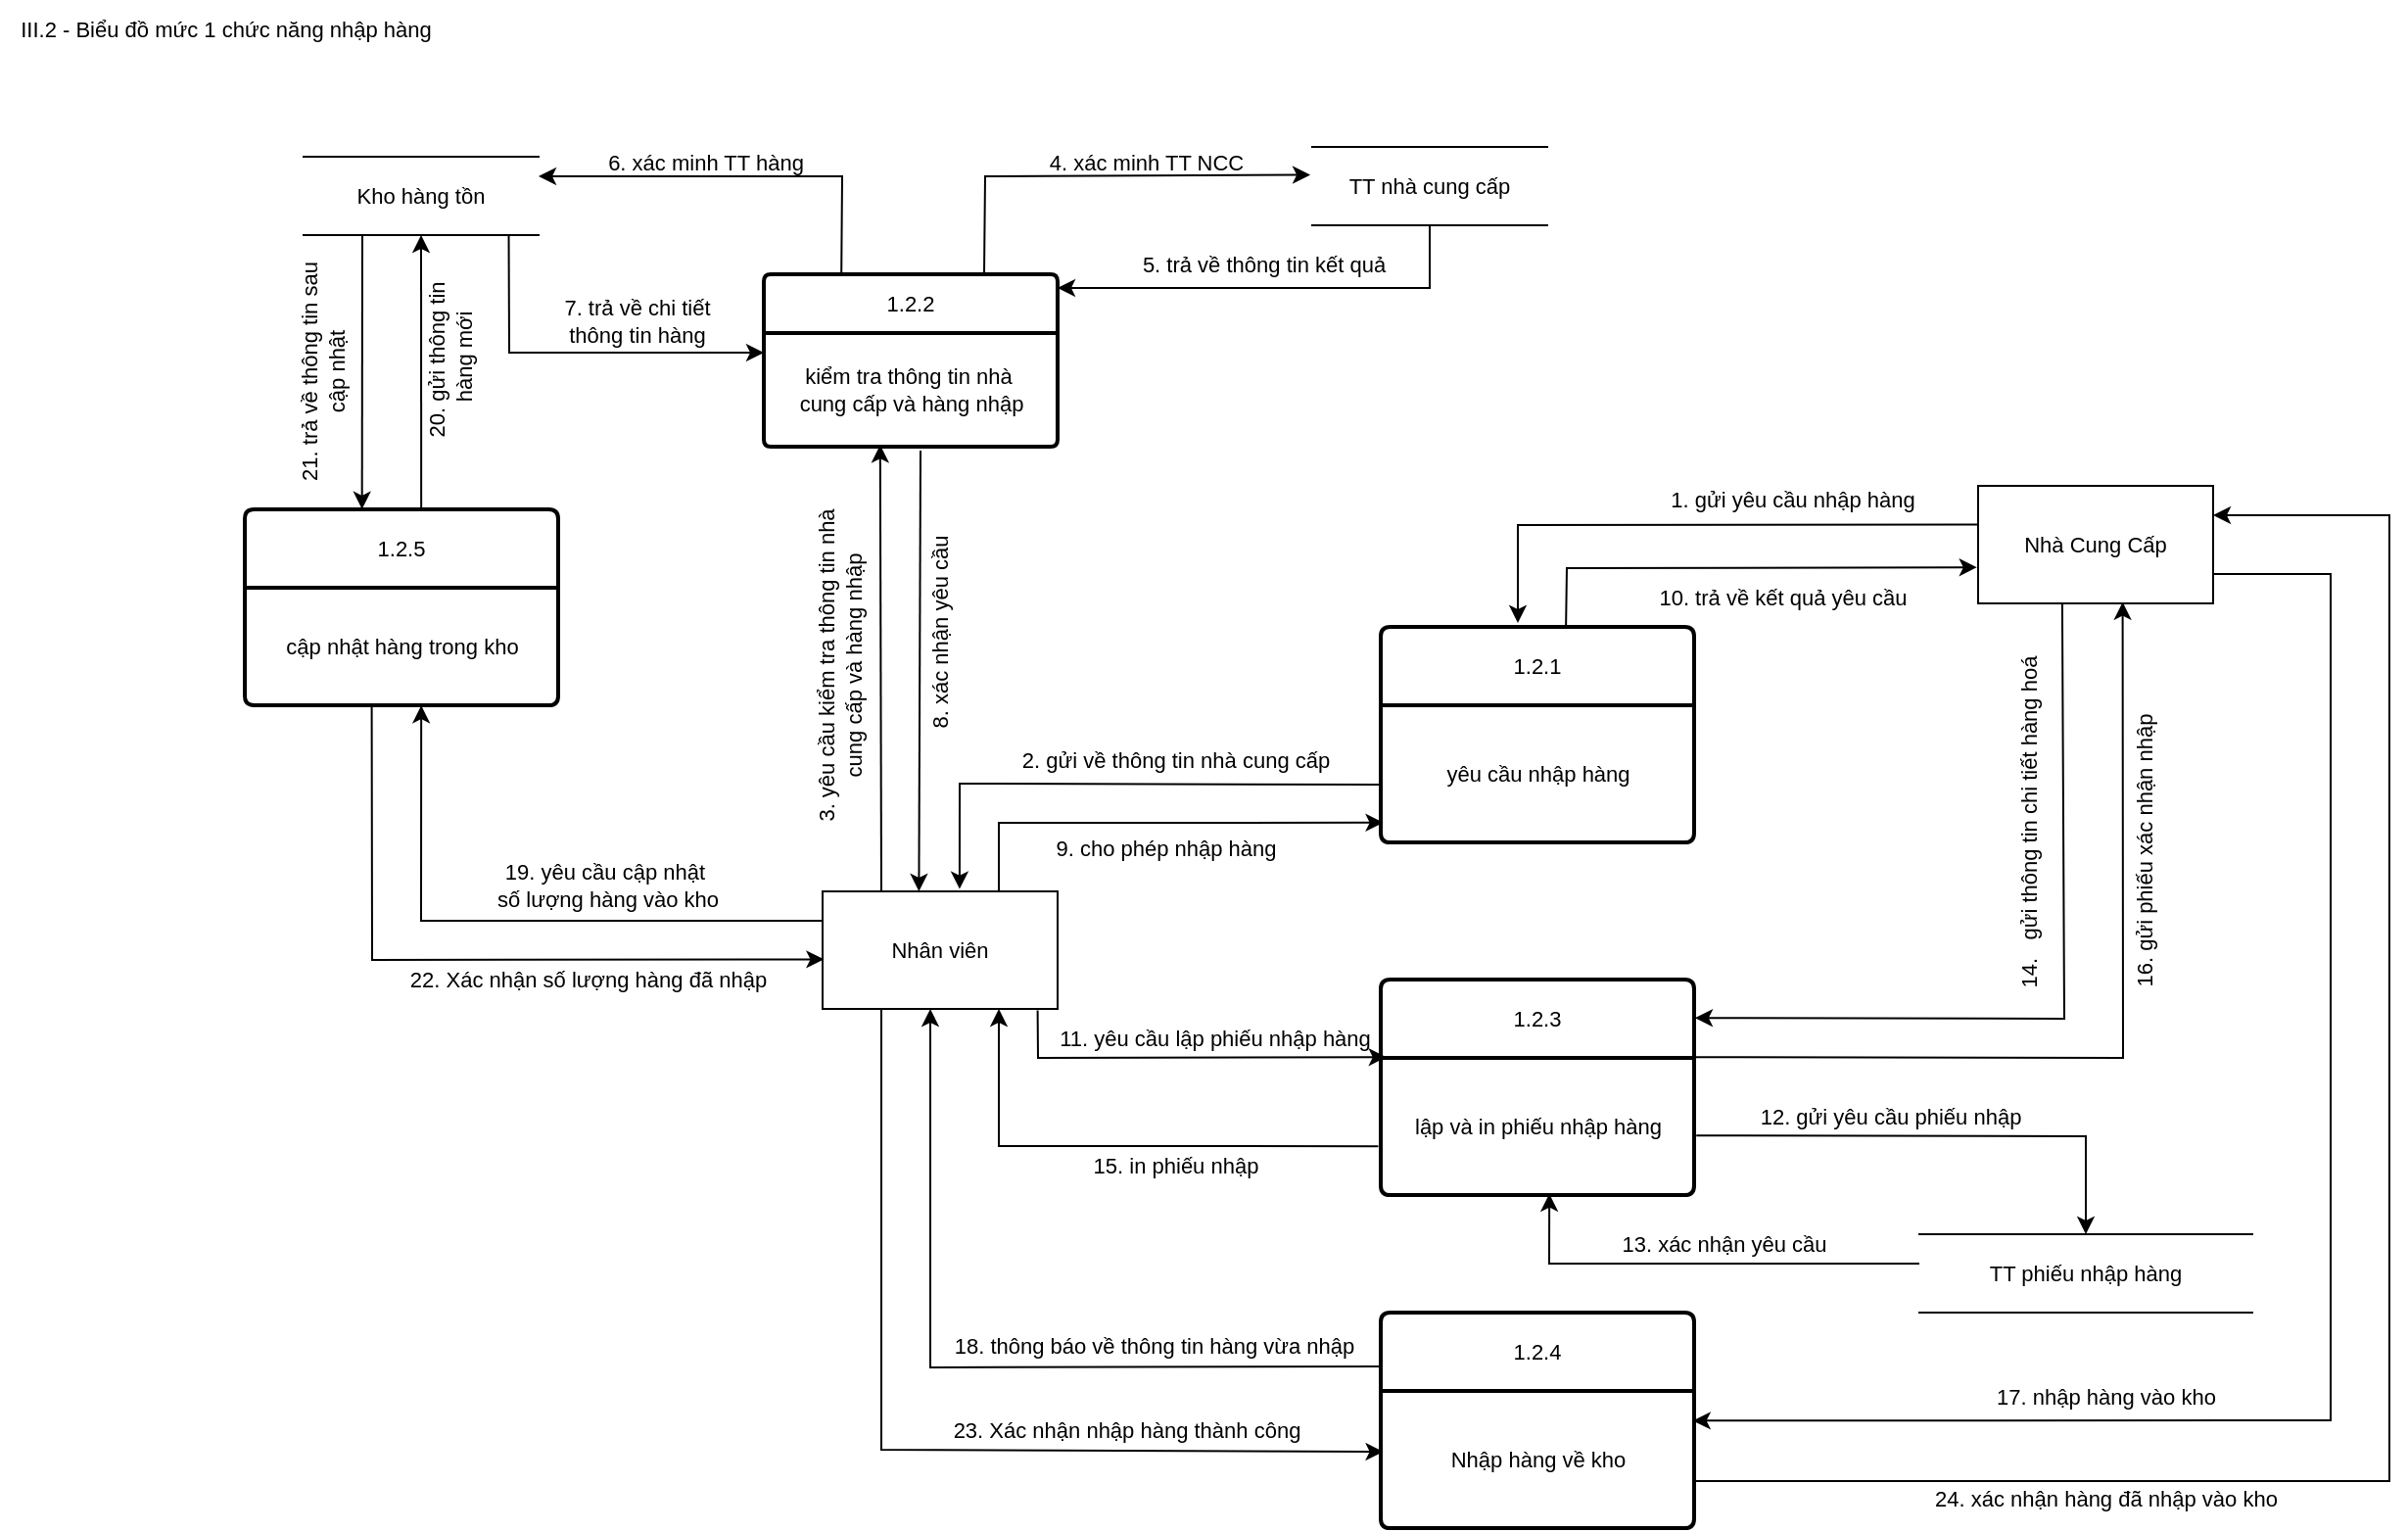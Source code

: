 <mxfile version="28.1.2">
  <diagram name="Trang-1" id="Ub1c2wsREMnlG6DJxtmn">
    <mxGraphModel dx="1345" dy="-312" grid="1" gridSize="10" guides="1" tooltips="1" connect="1" arrows="1" fold="1" page="1" pageScale="1" pageWidth="850" pageHeight="1100" math="0" shadow="0">
      <root>
        <mxCell id="0" />
        <mxCell id="1" parent="0" />
        <mxCell id="ehM3KV5Y9NrvyFVpOntb-1" value="1.2.3" style="swimlane;childLayout=stackLayout;horizontal=1;startSize=40;horizontalStack=0;rounded=1;fontSize=11;fontStyle=0;strokeWidth=2;resizeParent=0;resizeLast=1;shadow=0;dashed=0;align=center;arcSize=4;whiteSpace=wrap;html=1;" vertex="1" parent="1">
          <mxGeometry x="945" y="1780" width="160" height="110" as="geometry">
            <mxRectangle x="515" y="-17" width="60" height="50" as="alternateBounds" />
          </mxGeometry>
        </mxCell>
        <mxCell id="ehM3KV5Y9NrvyFVpOntb-2" value="lập và in phiếu nhập hàng" style="text;html=1;align=center;verticalAlign=middle;resizable=0;points=[];autosize=1;strokeColor=none;fillColor=none;fontSize=11;" vertex="1" parent="ehM3KV5Y9NrvyFVpOntb-1">
          <mxGeometry y="40" width="160" height="70" as="geometry" />
        </mxCell>
        <mxCell id="ehM3KV5Y9NrvyFVpOntb-3" value="III.2 - Biểu đồ mức 1 chức năng nhập hàng" style="text;html=1;align=center;verticalAlign=middle;resizable=0;points=[];autosize=1;strokeColor=none;fillColor=none;fontSize=11;" vertex="1" parent="1">
          <mxGeometry x="240" y="1280" width="230" height="30" as="geometry" />
        </mxCell>
        <mxCell id="ehM3KV5Y9NrvyFVpOntb-4" value="Nhà Cung Cấp" style="rounded=0;whiteSpace=wrap;html=1;fontSize=11;" vertex="1" parent="1">
          <mxGeometry x="1250" y="1528" width="120" height="60" as="geometry" />
        </mxCell>
        <mxCell id="ehM3KV5Y9NrvyFVpOntb-5" value="1.2.4" style="swimlane;childLayout=stackLayout;horizontal=1;startSize=40;horizontalStack=0;rounded=1;fontSize=11;fontStyle=0;strokeWidth=2;resizeParent=0;resizeLast=1;shadow=0;dashed=0;align=center;arcSize=4;whiteSpace=wrap;html=1;" vertex="1" parent="1">
          <mxGeometry x="945" y="1950" width="160" height="110" as="geometry">
            <mxRectangle x="515" y="-17" width="60" height="50" as="alternateBounds" />
          </mxGeometry>
        </mxCell>
        <mxCell id="ehM3KV5Y9NrvyFVpOntb-6" value="Nhập&amp;nbsp;&lt;span style=&quot;background-color: transparent; color: light-dark(rgb(0, 0, 0), rgb(255, 255, 255));&quot;&gt;hàng về kho&lt;/span&gt;" style="text;html=1;align=center;verticalAlign=middle;resizable=0;points=[];autosize=1;strokeColor=none;fillColor=none;fontSize=11;" vertex="1" parent="ehM3KV5Y9NrvyFVpOntb-5">
          <mxGeometry y="40" width="160" height="70" as="geometry" />
        </mxCell>
        <mxCell id="ehM3KV5Y9NrvyFVpOntb-7" value="1.2.1" style="swimlane;childLayout=stackLayout;horizontal=1;startSize=40;horizontalStack=0;rounded=1;fontSize=11;fontStyle=0;strokeWidth=2;resizeParent=0;resizeLast=1;shadow=0;dashed=0;align=center;arcSize=4;whiteSpace=wrap;html=1;" vertex="1" parent="1">
          <mxGeometry x="945" y="1600" width="160" height="110" as="geometry">
            <mxRectangle x="515" y="-17" width="60" height="50" as="alternateBounds" />
          </mxGeometry>
        </mxCell>
        <mxCell id="ehM3KV5Y9NrvyFVpOntb-8" value="yêu cầu nhập hàng" style="text;html=1;align=center;verticalAlign=middle;resizable=0;points=[];autosize=1;strokeColor=none;fillColor=none;fontSize=11;" vertex="1" parent="ehM3KV5Y9NrvyFVpOntb-7">
          <mxGeometry y="40" width="160" height="70" as="geometry" />
        </mxCell>
        <mxCell id="ehM3KV5Y9NrvyFVpOntb-9" value="TT phiếu nhập hàng" style="shape=partialRectangle;whiteSpace=wrap;html=1;left=0;right=0;fillColor=none;fontSize=11;" vertex="1" parent="1">
          <mxGeometry x="1220" y="1910" width="170" height="40" as="geometry" />
        </mxCell>
        <mxCell id="ehM3KV5Y9NrvyFVpOntb-10" value="Nhân viên" style="rounded=0;whiteSpace=wrap;html=1;fontSize=11;" vertex="1" parent="1">
          <mxGeometry x="660" y="1735" width="120" height="60" as="geometry" />
        </mxCell>
        <mxCell id="ehM3KV5Y9NrvyFVpOntb-11" value="" style="endArrow=classic;html=1;rounded=0;exitX=-0.003;exitY=0.33;exitDx=0;exitDy=0;exitPerimeter=0;fontSize=11;" edge="1" parent="1" source="ehM3KV5Y9NrvyFVpOntb-4">
          <mxGeometry width="50" height="50" relative="1" as="geometry">
            <mxPoint x="985" y="1700" as="sourcePoint" />
            <mxPoint x="1015" y="1598" as="targetPoint" />
            <Array as="points">
              <mxPoint x="1015" y="1548" />
            </Array>
          </mxGeometry>
        </mxCell>
        <mxCell id="ehM3KV5Y9NrvyFVpOntb-12" value="1. gửi yêu cầu nhập hàng" style="text;html=1;align=center;verticalAlign=middle;resizable=0;points=[];autosize=1;strokeColor=none;fillColor=none;fontSize=11;" vertex="1" parent="1">
          <mxGeometry x="1080" y="1520" width="150" height="30" as="geometry" />
        </mxCell>
        <mxCell id="ehM3KV5Y9NrvyFVpOntb-13" value="" style="endArrow=classic;html=1;rounded=0;exitX=0.003;exitY=0.579;exitDx=0;exitDy=0;exitPerimeter=0;entryX=0.583;entryY=-0.02;entryDx=0;entryDy=0;entryPerimeter=0;fontSize=11;" edge="1" parent="1" source="ehM3KV5Y9NrvyFVpOntb-8" target="ehM3KV5Y9NrvyFVpOntb-10">
          <mxGeometry width="50" height="50" relative="1" as="geometry">
            <mxPoint x="945" y="1660" as="sourcePoint" />
            <mxPoint x="730" y="1730" as="targetPoint" />
            <Array as="points">
              <mxPoint x="730" y="1680" />
            </Array>
          </mxGeometry>
        </mxCell>
        <mxCell id="ehM3KV5Y9NrvyFVpOntb-14" value="&lt;font&gt;2. gửi về thông tin nhà cung cấp&lt;/font&gt;" style="text;html=1;align=center;verticalAlign=middle;resizable=0;points=[];autosize=1;strokeColor=none;fillColor=none;fontSize=11;" vertex="1" parent="1">
          <mxGeometry x="750" y="1653" width="180" height="30" as="geometry" />
        </mxCell>
        <mxCell id="ehM3KV5Y9NrvyFVpOntb-15" value="1.2.2" style="swimlane;childLayout=stackLayout;horizontal=1;startSize=30;horizontalStack=0;rounded=1;fontSize=11;fontStyle=0;strokeWidth=2;resizeParent=0;resizeLast=1;shadow=0;dashed=0;align=center;arcSize=4;whiteSpace=wrap;html=1;" vertex="1" parent="1">
          <mxGeometry x="630" y="1420" width="150" height="88" as="geometry">
            <mxRectangle x="515" y="-17" width="60" height="50" as="alternateBounds" />
          </mxGeometry>
        </mxCell>
        <mxCell id="ehM3KV5Y9NrvyFVpOntb-16" value="kiểm tra thông tin nhà&amp;nbsp;&lt;div&gt;cung cấp&amp;nbsp;&lt;span style=&quot;background-color: transparent; color: light-dark(rgb(0, 0, 0), rgb(255, 255, 255));&quot;&gt;và hàng nhập&lt;/span&gt;&lt;/div&gt;" style="text;html=1;align=center;verticalAlign=middle;resizable=0;points=[];autosize=1;strokeColor=none;fillColor=none;fontSize=11;" vertex="1" parent="ehM3KV5Y9NrvyFVpOntb-15">
          <mxGeometry y="30" width="150" height="58" as="geometry" />
        </mxCell>
        <mxCell id="ehM3KV5Y9NrvyFVpOntb-17" value="" style="endArrow=classic;html=1;rounded=0;exitX=0.25;exitY=0;exitDx=0;exitDy=0;entryX=0.396;entryY=0.985;entryDx=0;entryDy=0;entryPerimeter=0;fontSize=11;" edge="1" parent="1" source="ehM3KV5Y9NrvyFVpOntb-10" target="ehM3KV5Y9NrvyFVpOntb-16">
          <mxGeometry width="50" height="50" relative="1" as="geometry">
            <mxPoint x="840" y="1650" as="sourcePoint" />
            <mxPoint x="690" y="1570" as="targetPoint" />
          </mxGeometry>
        </mxCell>
        <mxCell id="ehM3KV5Y9NrvyFVpOntb-18" value="&lt;font&gt;3. yêu cầu kiểm tra thông tin nhà&lt;/font&gt;&lt;div&gt;&lt;font&gt;cung cấp và hàng nhập&lt;/font&gt;&lt;/div&gt;" style="text;html=1;align=center;verticalAlign=middle;resizable=0;points=[];autosize=1;strokeColor=none;fillColor=none;rotation=-90;fontSize=11;" vertex="1" parent="1">
          <mxGeometry x="579" y="1600" width="180" height="40" as="geometry" />
        </mxCell>
        <mxCell id="ehM3KV5Y9NrvyFVpOntb-19" value="TT nhà cung cấp" style="shape=partialRectangle;whiteSpace=wrap;html=1;left=0;right=0;fillColor=none;fontSize=11;" vertex="1" parent="1">
          <mxGeometry x="910" y="1355" width="120" height="40" as="geometry" />
        </mxCell>
        <mxCell id="ehM3KV5Y9NrvyFVpOntb-20" value="" style="endArrow=classic;html=1;rounded=0;entryX=0.41;entryY=0;entryDx=0;entryDy=0;entryPerimeter=0;fontSize=11;" edge="1" parent="1" target="ehM3KV5Y9NrvyFVpOntb-10">
          <mxGeometry width="50" height="50" relative="1" as="geometry">
            <mxPoint x="710" y="1510" as="sourcePoint" />
            <mxPoint x="709" y="1730" as="targetPoint" />
          </mxGeometry>
        </mxCell>
        <mxCell id="ehM3KV5Y9NrvyFVpOntb-21" value="&lt;font&gt;8. xác nhận yêu cầu&lt;/font&gt;" style="text;html=1;align=center;verticalAlign=middle;resizable=0;points=[];autosize=1;strokeColor=none;fillColor=none;rotation=-90;fontSize=11;" vertex="1" parent="1">
          <mxGeometry x="660" y="1588" width="120" height="30" as="geometry" />
        </mxCell>
        <mxCell id="ehM3KV5Y9NrvyFVpOntb-22" value="" style="endArrow=classic;html=1;rounded=0;exitX=0.75;exitY=0;exitDx=0;exitDy=0;entryX=-0.008;entryY=0.356;entryDx=0;entryDy=0;entryPerimeter=0;fontSize=11;" edge="1" parent="1" source="ehM3KV5Y9NrvyFVpOntb-15" target="ehM3KV5Y9NrvyFVpOntb-19">
          <mxGeometry width="50" height="50" relative="1" as="geometry">
            <mxPoint x="830" y="1440" as="sourcePoint" />
            <mxPoint x="880" y="1390" as="targetPoint" />
            <Array as="points">
              <mxPoint x="743" y="1370" />
            </Array>
          </mxGeometry>
        </mxCell>
        <mxCell id="ehM3KV5Y9NrvyFVpOntb-23" value="&lt;font&gt;4. xác minh TT NCC&lt;/font&gt;" style="text;html=1;align=center;verticalAlign=middle;resizable=0;points=[];autosize=1;strokeColor=none;fillColor=none;rotation=0;fontSize=11;" vertex="1" parent="1">
          <mxGeometry x="765" y="1348" width="120" height="30" as="geometry" />
        </mxCell>
        <mxCell id="ehM3KV5Y9NrvyFVpOntb-24" value="" style="endArrow=classic;html=1;rounded=0;exitX=0.5;exitY=1;exitDx=0;exitDy=0;entryX=1;entryY=0;entryDx=0;entryDy=0;fontSize=11;" edge="1" parent="1" source="ehM3KV5Y9NrvyFVpOntb-19">
          <mxGeometry width="50" height="50" relative="1" as="geometry">
            <mxPoint x="970" y="1402" as="sourcePoint" />
            <mxPoint x="780" y="1427" as="targetPoint" />
            <Array as="points">
              <mxPoint x="970" y="1427" />
            </Array>
          </mxGeometry>
        </mxCell>
        <mxCell id="ehM3KV5Y9NrvyFVpOntb-25" value="&lt;font&gt;5. trả về thông tin kết quả&lt;/font&gt;" style="text;html=1;align=center;verticalAlign=middle;resizable=0;points=[];autosize=1;strokeColor=none;fillColor=none;rotation=0;fontSize=11;" vertex="1" parent="1">
          <mxGeometry x="810" y="1400" width="150" height="30" as="geometry" />
        </mxCell>
        <mxCell id="ehM3KV5Y9NrvyFVpOntb-26" value="" style="endArrow=classic;html=1;rounded=0;exitX=0.75;exitY=0;exitDx=0;exitDy=0;entryX=0.008;entryY=0.856;entryDx=0;entryDy=0;entryPerimeter=0;fontSize=11;" edge="1" parent="1" source="ehM3KV5Y9NrvyFVpOntb-10" target="ehM3KV5Y9NrvyFVpOntb-8">
          <mxGeometry width="50" height="50" relative="1" as="geometry">
            <mxPoint x="1030" y="1740" as="sourcePoint" />
            <mxPoint x="1080" y="1690" as="targetPoint" />
            <Array as="points">
              <mxPoint x="750" y="1700" />
            </Array>
          </mxGeometry>
        </mxCell>
        <mxCell id="ehM3KV5Y9NrvyFVpOntb-27" value="&lt;font&gt;9. cho phép nhập hàng&lt;/font&gt;" style="text;html=1;align=center;verticalAlign=middle;resizable=0;points=[];autosize=1;strokeColor=none;fillColor=none;fontSize=11;" vertex="1" parent="1">
          <mxGeometry x="765" y="1698" width="140" height="30" as="geometry" />
        </mxCell>
        <mxCell id="ehM3KV5Y9NrvyFVpOntb-28" value="" style="endArrow=classic;html=1;rounded=0;exitX=0.591;exitY=0.002;exitDx=0;exitDy=0;exitPerimeter=0;entryX=-0.005;entryY=0.693;entryDx=0;entryDy=0;entryPerimeter=0;fontSize=11;" edge="1" parent="1" source="ehM3KV5Y9NrvyFVpOntb-7" target="ehM3KV5Y9NrvyFVpOntb-4">
          <mxGeometry width="50" height="50" relative="1" as="geometry">
            <mxPoint x="1080" y="1640" as="sourcePoint" />
            <mxPoint x="1130" y="1590" as="targetPoint" />
            <Array as="points">
              <mxPoint x="1040" y="1570" />
            </Array>
          </mxGeometry>
        </mxCell>
        <mxCell id="ehM3KV5Y9NrvyFVpOntb-29" value="&lt;font&gt;10. trả về kết quả yêu cầu&lt;/font&gt;" style="text;html=1;align=center;verticalAlign=middle;resizable=0;points=[];autosize=1;strokeColor=none;fillColor=none;fontSize=11;" vertex="1" parent="1">
          <mxGeometry x="1075" y="1570" width="150" height="30" as="geometry" />
        </mxCell>
        <mxCell id="ehM3KV5Y9NrvyFVpOntb-30" value="" style="endArrow=classic;html=1;rounded=0;exitX=0.358;exitY=0.993;exitDx=0;exitDy=0;exitPerimeter=0;entryX=1.003;entryY=0.178;entryDx=0;entryDy=0;entryPerimeter=0;fontSize=11;" edge="1" parent="1" source="ehM3KV5Y9NrvyFVpOntb-4" target="ehM3KV5Y9NrvyFVpOntb-1">
          <mxGeometry width="50" height="50" relative="1" as="geometry">
            <mxPoint x="1080" y="1820" as="sourcePoint" />
            <mxPoint x="1130" y="1770" as="targetPoint" />
            <Array as="points">
              <mxPoint x="1294" y="1800" />
            </Array>
          </mxGeometry>
        </mxCell>
        <mxCell id="ehM3KV5Y9NrvyFVpOntb-31" value="14.&amp;nbsp; &amp;nbsp;gửi thông tin chi tiết hàng hoá" style="text;html=1;align=center;verticalAlign=middle;resizable=0;points=[];autosize=1;strokeColor=none;fillColor=none;rotation=-90;fontSize=11;" vertex="1" parent="1">
          <mxGeometry x="1181" y="1685" width="190" height="30" as="geometry" />
        </mxCell>
        <mxCell id="ehM3KV5Y9NrvyFVpOntb-32" value="" style="endArrow=classic;html=1;rounded=0;exitX=0.915;exitY=1.012;exitDx=0;exitDy=0;entryX=0.018;entryY=0.36;entryDx=0;entryDy=0;entryPerimeter=0;exitPerimeter=0;fontSize=11;" edge="1" parent="1" source="ehM3KV5Y9NrvyFVpOntb-10" target="ehM3KV5Y9NrvyFVpOntb-1">
          <mxGeometry width="50" height="50" relative="1" as="geometry">
            <mxPoint x="970" y="1800" as="sourcePoint" />
            <mxPoint x="1020" y="1750" as="targetPoint" />
            <Array as="points">
              <mxPoint x="770" y="1820" />
            </Array>
          </mxGeometry>
        </mxCell>
        <mxCell id="ehM3KV5Y9NrvyFVpOntb-33" value="&lt;font&gt;11. yêu cầu lập phiếu nhập hàng&lt;/font&gt;" style="text;html=1;align=center;verticalAlign=middle;resizable=0;points=[];autosize=1;strokeColor=none;fillColor=none;fontSize=11;" vertex="1" parent="1">
          <mxGeometry x="770" y="1795" width="180" height="30" as="geometry" />
        </mxCell>
        <mxCell id="ehM3KV5Y9NrvyFVpOntb-34" value="" style="endArrow=classic;html=1;rounded=0;exitX=1.007;exitY=0.566;exitDx=0;exitDy=0;entryX=0.5;entryY=0;entryDx=0;entryDy=0;exitPerimeter=0;fontSize=11;" edge="1" parent="1" source="ehM3KV5Y9NrvyFVpOntb-2" target="ehM3KV5Y9NrvyFVpOntb-9">
          <mxGeometry width="50" height="50" relative="1" as="geometry">
            <mxPoint x="1105" y="1856.0" as="sourcePoint" />
            <mxPoint x="1411.02" y="1856.36" as="targetPoint" />
            <Array as="points">
              <mxPoint x="1305" y="1860" />
            </Array>
          </mxGeometry>
        </mxCell>
        <mxCell id="ehM3KV5Y9NrvyFVpOntb-35" value="12. gửi yêu cầu phiếu nhập" style="text;html=1;align=center;verticalAlign=middle;resizable=0;points=[];autosize=1;strokeColor=none;fillColor=none;fontSize=11;" vertex="1" parent="1">
          <mxGeometry x="1125" y="1835" width="160" height="30" as="geometry" />
        </mxCell>
        <mxCell id="ehM3KV5Y9NrvyFVpOntb-36" value="" style="endArrow=classic;html=1;rounded=0;entryX=0.538;entryY=0.991;entryDx=0;entryDy=0;entryPerimeter=0;exitX=0;exitY=0.25;exitDx=0;exitDy=0;fontSize=11;" edge="1" parent="1" target="ehM3KV5Y9NrvyFVpOntb-2">
          <mxGeometry width="50" height="50" relative="1" as="geometry">
            <mxPoint x="1220" y="1925" as="sourcePoint" />
            <mxPoint x="1031.4" y="1897.17" as="targetPoint" />
            <Array as="points">
              <mxPoint x="1031" y="1925" />
            </Array>
          </mxGeometry>
        </mxCell>
        <mxCell id="ehM3KV5Y9NrvyFVpOntb-37" value="13. xác nhận yêu cầu" style="text;html=1;align=center;verticalAlign=middle;resizable=0;points=[];autosize=1;strokeColor=none;fillColor=none;fontSize=11;" vertex="1" parent="1">
          <mxGeometry x="1055" y="1900" width="130" height="30" as="geometry" />
        </mxCell>
        <mxCell id="ehM3KV5Y9NrvyFVpOntb-38" value="" style="endArrow=classic;html=1;rounded=0;exitX=-0.008;exitY=0.644;exitDx=0;exitDy=0;exitPerimeter=0;entryX=0.75;entryY=1;entryDx=0;entryDy=0;fontSize=11;" edge="1" parent="1" source="ehM3KV5Y9NrvyFVpOntb-2" target="ehM3KV5Y9NrvyFVpOntb-10">
          <mxGeometry width="50" height="50" relative="1" as="geometry">
            <mxPoint x="930" y="1870" as="sourcePoint" />
            <mxPoint x="980" y="1820" as="targetPoint" />
            <Array as="points">
              <mxPoint x="750" y="1865" />
            </Array>
          </mxGeometry>
        </mxCell>
        <mxCell id="ehM3KV5Y9NrvyFVpOntb-39" value="" style="endArrow=classic;html=1;rounded=0;entryX=0.615;entryY=0.989;entryDx=0;entryDy=0;entryPerimeter=0;exitX=0.979;exitY=-0.006;exitDx=0;exitDy=0;exitPerimeter=0;fontSize=11;" edge="1" parent="1" source="ehM3KV5Y9NrvyFVpOntb-2" target="ehM3KV5Y9NrvyFVpOntb-4">
          <mxGeometry width="50" height="50" relative="1" as="geometry">
            <mxPoint x="1110" y="1820" as="sourcePoint" />
            <mxPoint x="1270" y="1770" as="targetPoint" />
            <Array as="points">
              <mxPoint x="1324" y="1820" />
            </Array>
          </mxGeometry>
        </mxCell>
        <mxCell id="ehM3KV5Y9NrvyFVpOntb-40" value="15. in phiếu nhập" style="text;html=1;align=center;verticalAlign=middle;resizable=0;points=[];autosize=1;strokeColor=none;fillColor=none;fontSize=11;" vertex="1" parent="1">
          <mxGeometry x="785" y="1860" width="110" height="30" as="geometry" />
        </mxCell>
        <mxCell id="ehM3KV5Y9NrvyFVpOntb-41" value="16. gửi phiếu xác nhận nhập&amp;nbsp;" style="text;html=1;align=center;verticalAlign=middle;resizable=0;points=[];autosize=1;strokeColor=none;fillColor=none;rotation=-90;fontSize=11;" vertex="1" parent="1">
          <mxGeometry x="1250" y="1698" width="170" height="30" as="geometry" />
        </mxCell>
        <mxCell id="ehM3KV5Y9NrvyFVpOntb-42" value="" style="endArrow=classic;html=1;rounded=0;entryX=0.996;entryY=0.217;entryDx=0;entryDy=0;entryPerimeter=0;exitX=1;exitY=0.75;exitDx=0;exitDy=0;fontSize=11;" edge="1" parent="1" source="ehM3KV5Y9NrvyFVpOntb-4" target="ehM3KV5Y9NrvyFVpOntb-6">
          <mxGeometry width="50" height="50" relative="1" as="geometry">
            <mxPoint x="1300" y="1750" as="sourcePoint" />
            <mxPoint x="1350" y="1700" as="targetPoint" />
            <Array as="points">
              <mxPoint x="1430" y="1573" />
              <mxPoint x="1430" y="2005" />
            </Array>
          </mxGeometry>
        </mxCell>
        <mxCell id="ehM3KV5Y9NrvyFVpOntb-43" value="17. nhập hàng vào kho" style="text;html=1;align=center;verticalAlign=middle;resizable=0;points=[];autosize=1;strokeColor=none;fillColor=none;fontSize=11;" vertex="1" parent="1">
          <mxGeometry x="1245" y="1978" width="140" height="30" as="geometry" />
        </mxCell>
        <mxCell id="ehM3KV5Y9NrvyFVpOntb-44" value="24. xác nhận hàng&amp;nbsp;&lt;span style=&quot;background-color: transparent; color: light-dark(rgb(0, 0, 0), rgb(255, 255, 255));&quot;&gt;đã nhập vào kho&lt;/span&gt;" style="text;html=1;align=center;verticalAlign=middle;resizable=0;points=[];autosize=1;strokeColor=none;fillColor=none;fontSize=11;" vertex="1" parent="1">
          <mxGeometry x="1215" y="2030" width="200" height="30" as="geometry" />
        </mxCell>
        <mxCell id="ehM3KV5Y9NrvyFVpOntb-45" value="" style="endArrow=classic;html=1;rounded=0;exitX=1.004;exitY=0.657;exitDx=0;exitDy=0;exitPerimeter=0;entryX=1;entryY=0.25;entryDx=0;entryDy=0;fontSize=11;" edge="1" parent="1" source="ehM3KV5Y9NrvyFVpOntb-6" target="ehM3KV5Y9NrvyFVpOntb-4">
          <mxGeometry width="50" height="50" relative="1" as="geometry">
            <mxPoint x="1320" y="1880" as="sourcePoint" />
            <mxPoint x="1370" y="1830" as="targetPoint" />
            <Array as="points">
              <mxPoint x="1460" y="2036" />
              <mxPoint x="1460" y="1543" />
            </Array>
          </mxGeometry>
        </mxCell>
        <mxCell id="ehM3KV5Y9NrvyFVpOntb-46" value="Kho hàng tồn" style="shape=partialRectangle;whiteSpace=wrap;html=1;left=0;right=0;fillColor=none;fontSize=11;" vertex="1" parent="1">
          <mxGeometry x="395" y="1360" width="120" height="40" as="geometry" />
        </mxCell>
        <mxCell id="ehM3KV5Y9NrvyFVpOntb-47" value="" style="endArrow=classic;html=1;rounded=0;exitX=0.264;exitY=0.003;exitDx=0;exitDy=0;entryX=1;entryY=0.25;entryDx=0;entryDy=0;exitPerimeter=0;fontSize=11;" edge="1" parent="1" source="ehM3KV5Y9NrvyFVpOntb-15" target="ehM3KV5Y9NrvyFVpOntb-46">
          <mxGeometry width="50" height="50" relative="1" as="geometry">
            <mxPoint x="940" y="1490" as="sourcePoint" />
            <mxPoint x="990" y="1440" as="targetPoint" />
            <Array as="points">
              <mxPoint x="670" y="1370" />
            </Array>
          </mxGeometry>
        </mxCell>
        <mxCell id="ehM3KV5Y9NrvyFVpOntb-48" value="6. xác minh TT hàng" style="text;html=1;align=center;verticalAlign=middle;resizable=0;points=[];autosize=1;strokeColor=none;fillColor=none;fontSize=11;" vertex="1" parent="1">
          <mxGeometry x="540" y="1348" width="120" height="30" as="geometry" />
        </mxCell>
        <mxCell id="ehM3KV5Y9NrvyFVpOntb-49" value="" style="endArrow=classic;html=1;rounded=0;exitX=0.873;exitY=1.001;exitDx=0;exitDy=0;exitPerimeter=0;fontSize=11;" edge="1" parent="1" source="ehM3KV5Y9NrvyFVpOntb-46">
          <mxGeometry width="50" height="50" relative="1" as="geometry">
            <mxPoint x="960" y="1490" as="sourcePoint" />
            <mxPoint x="630" y="1460" as="targetPoint" />
            <Array as="points">
              <mxPoint x="500" y="1460" />
            </Array>
          </mxGeometry>
        </mxCell>
        <mxCell id="ehM3KV5Y9NrvyFVpOntb-50" value="7. trả về chi tiết&lt;div&gt;thông tin&amp;nbsp;&lt;span style=&quot;background-color: transparent; color: light-dark(rgb(0, 0, 0), rgb(255, 255, 255));&quot;&gt;hàng&lt;/span&gt;&lt;/div&gt;" style="text;html=1;align=center;verticalAlign=middle;resizable=0;points=[];autosize=1;strokeColor=none;fillColor=none;fontSize=11;" vertex="1" parent="1">
          <mxGeometry x="515" y="1424" width="100" height="40" as="geometry" />
        </mxCell>
        <mxCell id="ehM3KV5Y9NrvyFVpOntb-51" value="" style="endArrow=classic;html=1;rounded=0;exitX=0;exitY=0.25;exitDx=0;exitDy=0;entryX=0.5;entryY=1;entryDx=0;entryDy=0;fontSize=11;" edge="1" parent="1" source="ehM3KV5Y9NrvyFVpOntb-5">
          <mxGeometry width="50" height="50" relative="1" as="geometry">
            <mxPoint x="940" y="1977.5" as="sourcePoint" />
            <mxPoint x="715" y="1795.0" as="targetPoint" />
            <Array as="points">
              <mxPoint x="715" y="1978" />
            </Array>
          </mxGeometry>
        </mxCell>
        <mxCell id="ehM3KV5Y9NrvyFVpOntb-52" value="18. thông báo về thông tin hàng vừa nhập" style="text;html=1;align=center;verticalAlign=middle;resizable=0;points=[];autosize=1;strokeColor=none;fillColor=none;fontSize=11;" vertex="1" parent="1">
          <mxGeometry x="714" y="1952" width="230" height="30" as="geometry" />
        </mxCell>
        <mxCell id="ehM3KV5Y9NrvyFVpOntb-53" value="" style="endArrow=classic;html=1;rounded=0;exitX=0;exitY=0.25;exitDx=0;exitDy=0;entryX=0.563;entryY=1.002;entryDx=0;entryDy=0;entryPerimeter=0;fontSize=11;" edge="1" parent="1" source="ehM3KV5Y9NrvyFVpOntb-10" target="ehM3KV5Y9NrvyFVpOntb-58">
          <mxGeometry width="50" height="50" relative="1" as="geometry">
            <mxPoint x="760" y="1660" as="sourcePoint" />
            <mxPoint x="810" y="1610" as="targetPoint" />
            <Array as="points">
              <mxPoint x="455" y="1750" />
            </Array>
          </mxGeometry>
        </mxCell>
        <mxCell id="ehM3KV5Y9NrvyFVpOntb-54" value="&lt;font&gt;19. yêu cầu cập nhật&amp;nbsp;&lt;/font&gt;&lt;div&gt;&lt;font&gt;số lượng&amp;nbsp;&lt;span style=&quot;background-color: transparent; color: light-dark(rgb(0, 0, 0), rgb(255, 255, 255));&quot;&gt;hàng vào kho&lt;/span&gt;&lt;/font&gt;&lt;/div&gt;" style="text;html=1;align=center;verticalAlign=middle;resizable=0;points=[];autosize=1;strokeColor=none;fillColor=none;fontSize=11;" vertex="1" parent="1">
          <mxGeometry x="480" y="1712" width="140" height="40" as="geometry" />
        </mxCell>
        <mxCell id="ehM3KV5Y9NrvyFVpOntb-55" value="" style="endArrow=classic;html=1;rounded=0;exitX=0.405;exitY=1.004;exitDx=0;exitDy=0;entryX=0.006;entryY=0.578;entryDx=0;entryDy=0;entryPerimeter=0;exitPerimeter=0;fontSize=11;" edge="1" parent="1" source="ehM3KV5Y9NrvyFVpOntb-58" target="ehM3KV5Y9NrvyFVpOntb-10">
          <mxGeometry width="50" height="50" relative="1" as="geometry">
            <mxPoint x="830" y="1810" as="sourcePoint" />
            <mxPoint x="880" y="1760" as="targetPoint" />
            <Array as="points">
              <mxPoint x="430" y="1770" />
            </Array>
          </mxGeometry>
        </mxCell>
        <mxCell id="ehM3KV5Y9NrvyFVpOntb-56" value="&lt;font&gt;22. Xác nhận số lượng hàng đã nhập&lt;/font&gt;" style="text;html=1;align=center;verticalAlign=middle;resizable=0;points=[];autosize=1;strokeColor=none;fillColor=none;fontSize=11;" vertex="1" parent="1">
          <mxGeometry x="435" y="1765" width="210" height="30" as="geometry" />
        </mxCell>
        <mxCell id="ehM3KV5Y9NrvyFVpOntb-57" value="1.2.5" style="swimlane;childLayout=stackLayout;horizontal=1;startSize=40;horizontalStack=0;rounded=1;fontSize=11;fontStyle=0;strokeWidth=2;resizeParent=0;resizeLast=1;shadow=0;dashed=0;align=center;arcSize=4;whiteSpace=wrap;html=1;" vertex="1" parent="1">
          <mxGeometry x="365" y="1540" width="160" height="100" as="geometry">
            <mxRectangle x="515" y="-17" width="60" height="50" as="alternateBounds" />
          </mxGeometry>
        </mxCell>
        <mxCell id="ehM3KV5Y9NrvyFVpOntb-58" value="cập nhật hàng trong kho" style="text;html=1;align=center;verticalAlign=middle;resizable=0;points=[];autosize=1;strokeColor=none;fillColor=none;fontSize=11;" vertex="1" parent="ehM3KV5Y9NrvyFVpOntb-57">
          <mxGeometry y="40" width="160" height="60" as="geometry" />
        </mxCell>
        <mxCell id="ehM3KV5Y9NrvyFVpOntb-59" value="" style="endArrow=classic;html=1;rounded=0;exitX=0.563;exitY=-0.006;exitDx=0;exitDy=0;exitPerimeter=0;entryX=0.5;entryY=1;entryDx=0;entryDy=0;fontSize=11;" edge="1" parent="1" source="ehM3KV5Y9NrvyFVpOntb-57" target="ehM3KV5Y9NrvyFVpOntb-46">
          <mxGeometry width="50" height="50" relative="1" as="geometry">
            <mxPoint x="520" y="1480" as="sourcePoint" />
            <mxPoint x="570" y="1430" as="targetPoint" />
          </mxGeometry>
        </mxCell>
        <mxCell id="ehM3KV5Y9NrvyFVpOntb-60" value="&lt;font&gt;20. gửi thông tin&lt;/font&gt;&lt;div&gt;&lt;font&gt;&amp;nbsp;hàng mới&lt;/font&gt;&lt;/div&gt;" style="text;html=1;align=center;verticalAlign=middle;resizable=0;points=[];autosize=1;strokeColor=none;fillColor=none;rotation=-90;fontSize=11;" vertex="1" parent="1">
          <mxGeometry x="420" y="1444" width="100" height="40" as="geometry" />
        </mxCell>
        <mxCell id="ehM3KV5Y9NrvyFVpOntb-61" value="" style="endArrow=classic;html=1;rounded=0;exitX=0.25;exitY=1;exitDx=0;exitDy=0;entryX=0.374;entryY=-0.001;entryDx=0;entryDy=0;entryPerimeter=0;fontSize=11;" edge="1" parent="1" source="ehM3KV5Y9NrvyFVpOntb-46" target="ehM3KV5Y9NrvyFVpOntb-57">
          <mxGeometry width="50" height="50" relative="1" as="geometry">
            <mxPoint x="480" y="1570" as="sourcePoint" />
            <mxPoint x="530" y="1520" as="targetPoint" />
          </mxGeometry>
        </mxCell>
        <mxCell id="ehM3KV5Y9NrvyFVpOntb-62" value="&lt;font&gt;21. trả về thông tin sau&lt;/font&gt;&lt;div&gt;&lt;font&gt;cập nhật&lt;/font&gt;&lt;/div&gt;" style="text;html=1;align=center;verticalAlign=middle;resizable=0;points=[];autosize=1;strokeColor=none;fillColor=none;rotation=-90;fontSize=11;" vertex="1" parent="1">
          <mxGeometry x="335" y="1450" width="140" height="40" as="geometry" />
        </mxCell>
        <mxCell id="ehM3KV5Y9NrvyFVpOntb-63" value="" style="endArrow=classic;html=1;rounded=0;exitX=0.25;exitY=1;exitDx=0;exitDy=0;entryX=0.008;entryY=0.443;entryDx=0;entryDy=0;entryPerimeter=0;fontSize=11;" edge="1" parent="1" source="ehM3KV5Y9NrvyFVpOntb-10" target="ehM3KV5Y9NrvyFVpOntb-6">
          <mxGeometry width="50" height="50" relative="1" as="geometry">
            <mxPoint x="860" y="1870" as="sourcePoint" />
            <mxPoint x="910" y="1820" as="targetPoint" />
            <Array as="points">
              <mxPoint x="690" y="2020" />
            </Array>
          </mxGeometry>
        </mxCell>
        <mxCell id="ehM3KV5Y9NrvyFVpOntb-64" value="23. Xác nhận nhập hàng thành công" style="text;html=1;align=center;verticalAlign=middle;resizable=0;points=[];autosize=1;strokeColor=none;fillColor=none;fontSize=11;" vertex="1" parent="1">
          <mxGeometry x="715" y="1995" width="200" height="30" as="geometry" />
        </mxCell>
      </root>
    </mxGraphModel>
  </diagram>
</mxfile>
